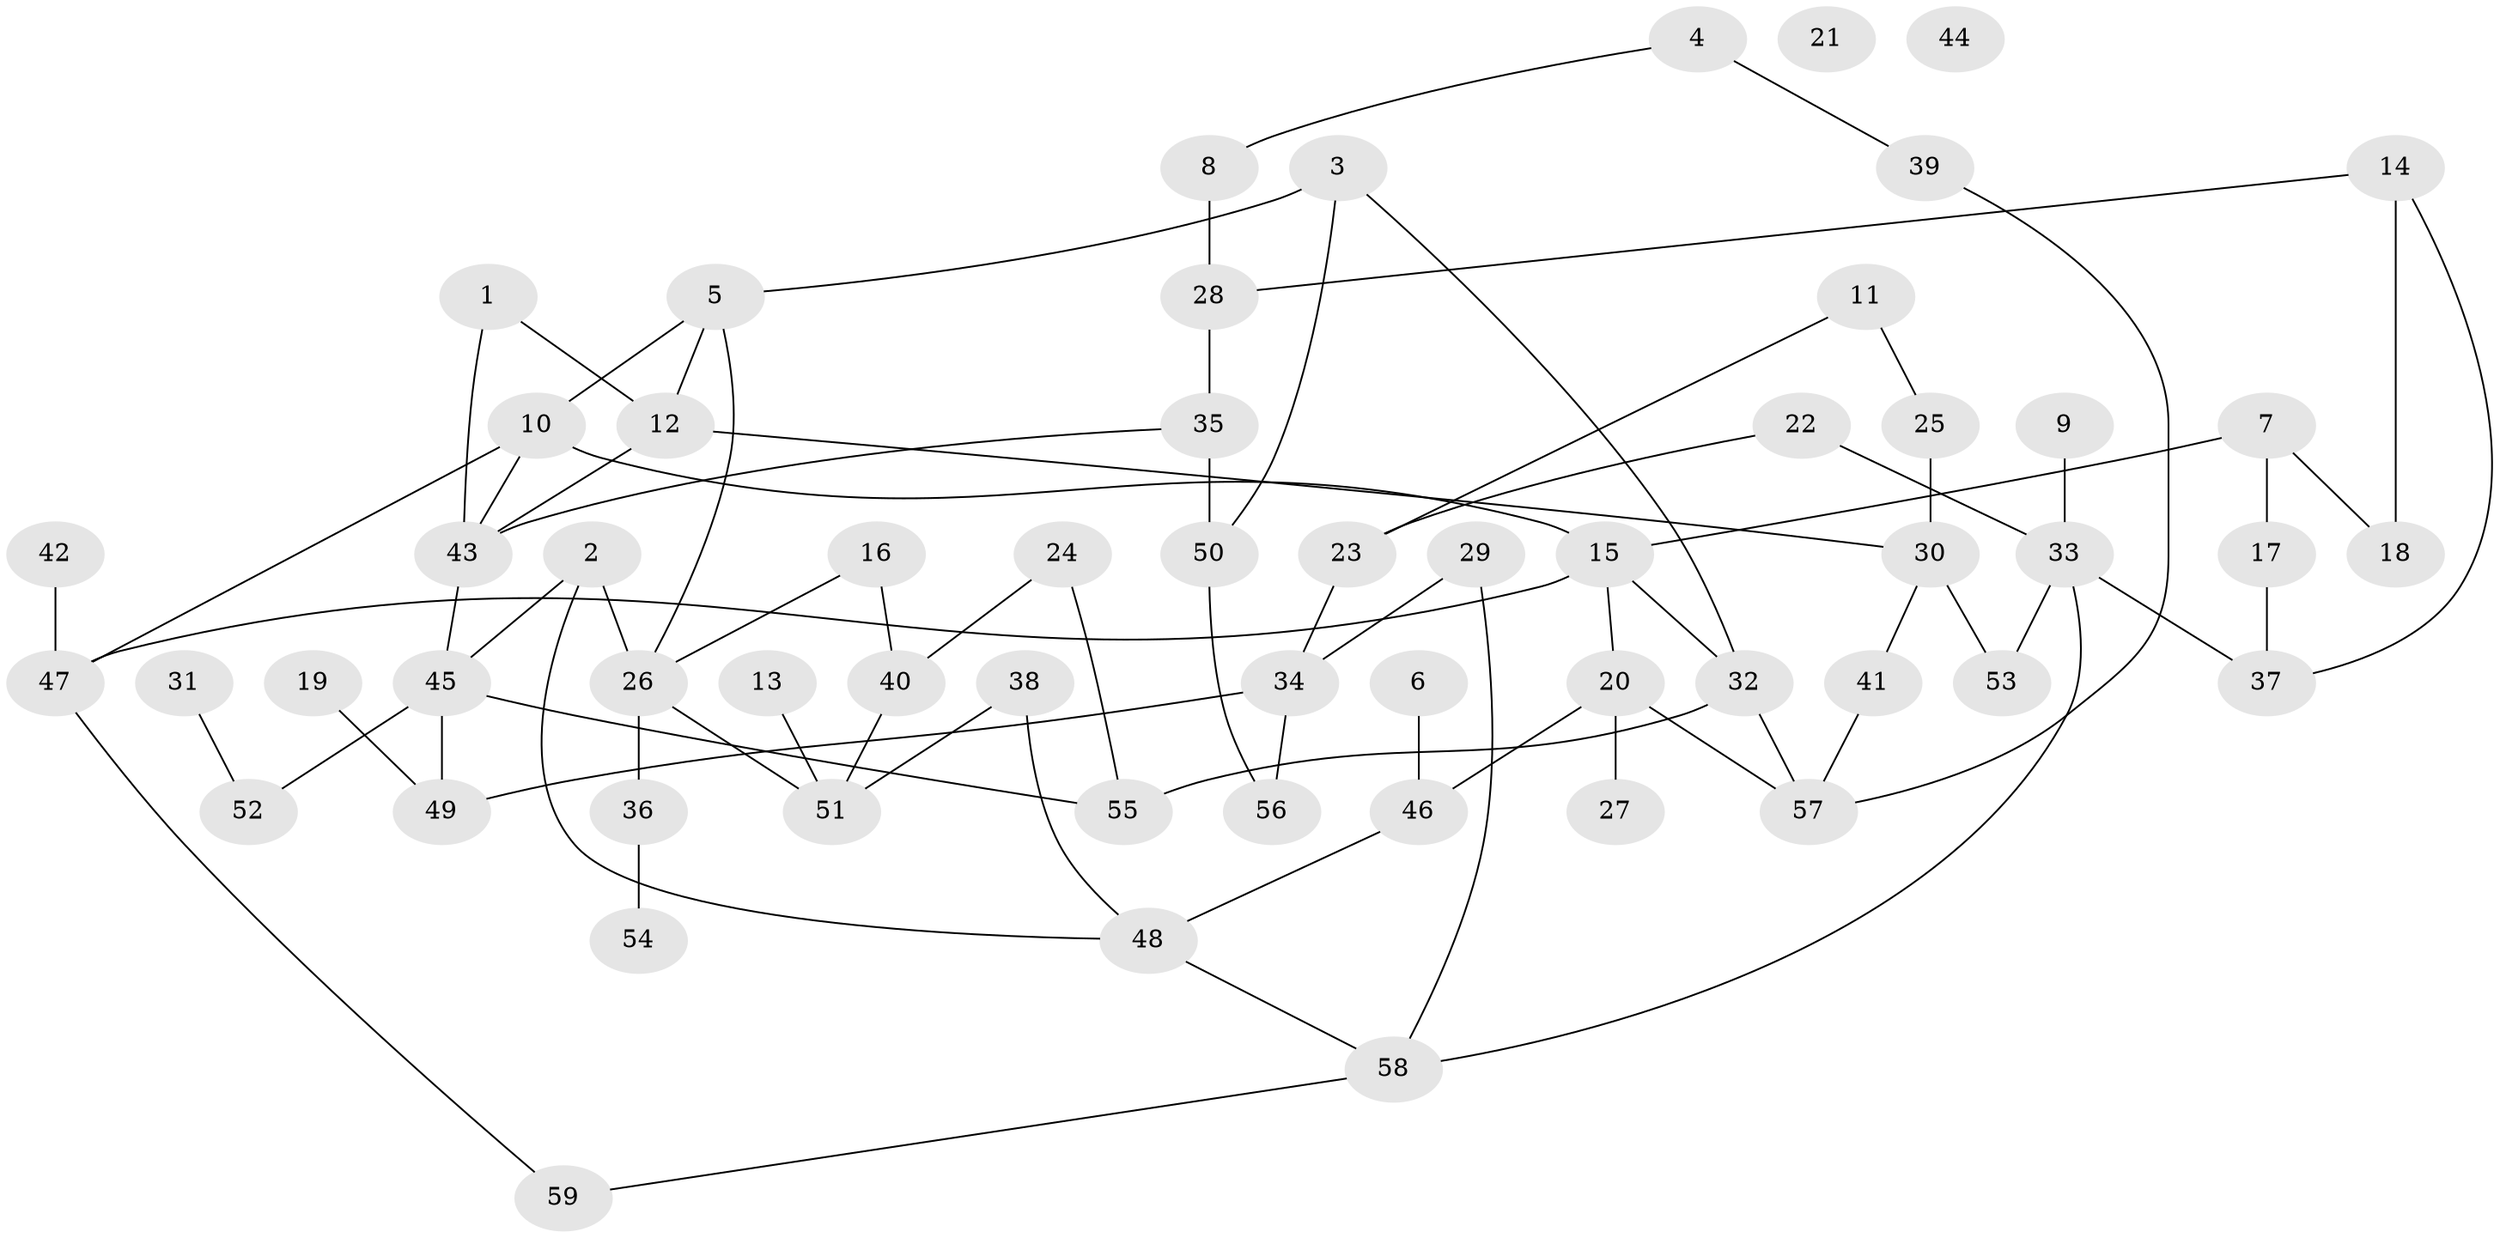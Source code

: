 // Generated by graph-tools (version 1.1) at 2025/00/03/09/25 03:00:51]
// undirected, 59 vertices, 79 edges
graph export_dot {
graph [start="1"]
  node [color=gray90,style=filled];
  1;
  2;
  3;
  4;
  5;
  6;
  7;
  8;
  9;
  10;
  11;
  12;
  13;
  14;
  15;
  16;
  17;
  18;
  19;
  20;
  21;
  22;
  23;
  24;
  25;
  26;
  27;
  28;
  29;
  30;
  31;
  32;
  33;
  34;
  35;
  36;
  37;
  38;
  39;
  40;
  41;
  42;
  43;
  44;
  45;
  46;
  47;
  48;
  49;
  50;
  51;
  52;
  53;
  54;
  55;
  56;
  57;
  58;
  59;
  1 -- 12;
  1 -- 43;
  2 -- 26;
  2 -- 45;
  2 -- 48;
  3 -- 5;
  3 -- 32;
  3 -- 50;
  4 -- 8;
  4 -- 39;
  5 -- 10;
  5 -- 12;
  5 -- 26;
  6 -- 46;
  7 -- 15;
  7 -- 17;
  7 -- 18;
  8 -- 28;
  9 -- 33;
  10 -- 15;
  10 -- 43;
  10 -- 47;
  11 -- 23;
  11 -- 25;
  12 -- 30;
  12 -- 43;
  13 -- 51;
  14 -- 18;
  14 -- 28;
  14 -- 37;
  15 -- 20;
  15 -- 32;
  15 -- 47;
  16 -- 26;
  16 -- 40;
  17 -- 37;
  19 -- 49;
  20 -- 27;
  20 -- 46;
  20 -- 57;
  22 -- 23;
  22 -- 33;
  23 -- 34;
  24 -- 40;
  24 -- 55;
  25 -- 30;
  26 -- 36;
  26 -- 51;
  28 -- 35;
  29 -- 34;
  29 -- 58;
  30 -- 41;
  30 -- 53;
  31 -- 52;
  32 -- 55;
  32 -- 57;
  33 -- 37;
  33 -- 53;
  33 -- 58;
  34 -- 49;
  34 -- 56;
  35 -- 43;
  35 -- 50;
  36 -- 54;
  38 -- 48;
  38 -- 51;
  39 -- 57;
  40 -- 51;
  41 -- 57;
  42 -- 47;
  43 -- 45;
  45 -- 49;
  45 -- 52;
  45 -- 55;
  46 -- 48;
  47 -- 59;
  48 -- 58;
  50 -- 56;
  58 -- 59;
}
